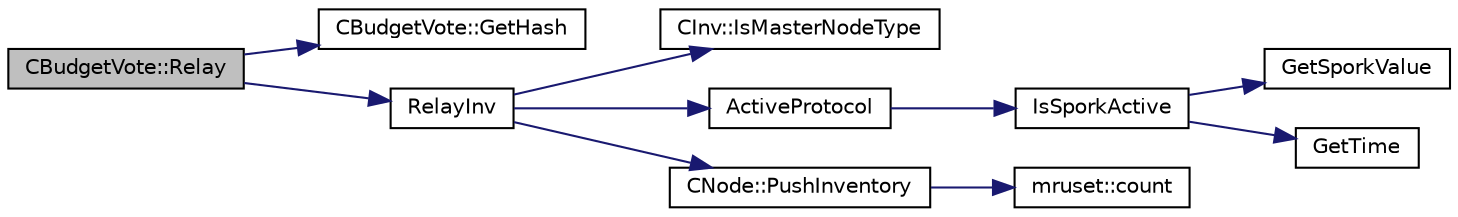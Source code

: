 digraph "CBudgetVote::Relay"
{
  edge [fontname="Helvetica",fontsize="10",labelfontname="Helvetica",labelfontsize="10"];
  node [fontname="Helvetica",fontsize="10",shape=record];
  rankdir="LR";
  Node16 [label="CBudgetVote::Relay",height=0.2,width=0.4,color="black", fillcolor="grey75", style="filled", fontcolor="black"];
  Node16 -> Node17 [color="midnightblue",fontsize="10",style="solid",fontname="Helvetica"];
  Node17 [label="CBudgetVote::GetHash",height=0.2,width=0.4,color="black", fillcolor="white", style="filled",URL="$class_c_budget_vote.html#acb9bda3b41d3bd1ebf04ccdcb3d2d926"];
  Node16 -> Node18 [color="midnightblue",fontsize="10",style="solid",fontname="Helvetica"];
  Node18 [label="RelayInv",height=0.2,width=0.4,color="black", fillcolor="white", style="filled",URL="$net_8cpp.html#a653718509f060207d28139fa8346e64a"];
  Node18 -> Node19 [color="midnightblue",fontsize="10",style="solid",fontname="Helvetica"];
  Node19 [label="CInv::IsMasterNodeType",height=0.2,width=0.4,color="black", fillcolor="white", style="filled",URL="$class_c_inv.html#ab96a3a729beb1092a87604667dc5baba"];
  Node18 -> Node20 [color="midnightblue",fontsize="10",style="solid",fontname="Helvetica"];
  Node20 [label="ActiveProtocol",height=0.2,width=0.4,color="black", fillcolor="white", style="filled",URL="$main_8cpp.html#a138f84e8c8976fe85712b695c32ee3c7",tooltip="See whether the protocol update is enforced for connected nodes. "];
  Node20 -> Node21 [color="midnightblue",fontsize="10",style="solid",fontname="Helvetica"];
  Node21 [label="IsSporkActive",height=0.2,width=0.4,color="black", fillcolor="white", style="filled",URL="$spork_8cpp.html#a3305663176e21e81c80dc951a7f8ea5e"];
  Node21 -> Node22 [color="midnightblue",fontsize="10",style="solid",fontname="Helvetica"];
  Node22 [label="GetSporkValue",height=0.2,width=0.4,color="black", fillcolor="white", style="filled",URL="$spork_8cpp.html#a7125c44e1c9a54dc7c28556b3fb24a8f"];
  Node21 -> Node23 [color="midnightblue",fontsize="10",style="solid",fontname="Helvetica"];
  Node23 [label="GetTime",height=0.2,width=0.4,color="black", fillcolor="white", style="filled",URL="$utiltime_8cpp.html#a46fac5fba8ba905b5f9acb364f5d8c6f",tooltip="For unit testing. "];
  Node18 -> Node24 [color="midnightblue",fontsize="10",style="solid",fontname="Helvetica"];
  Node24 [label="CNode::PushInventory",height=0.2,width=0.4,color="black", fillcolor="white", style="filled",URL="$class_c_node.html#a7cef2333aa8776127a7e7fcab659eb6a"];
  Node24 -> Node25 [color="midnightblue",fontsize="10",style="solid",fontname="Helvetica"];
  Node25 [label="mruset::count",height=0.2,width=0.4,color="black", fillcolor="white", style="filled",URL="$classmruset.html#aff65b732aed809fb84542e1136321a24"];
}

